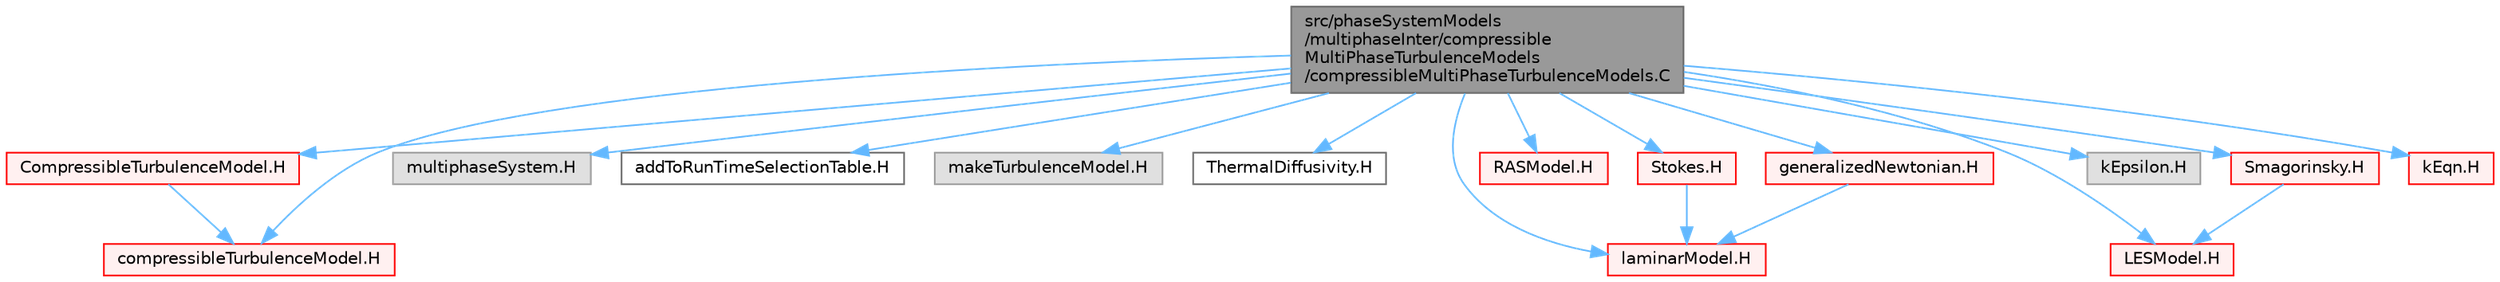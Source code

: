 digraph "src/phaseSystemModels/multiphaseInter/compressibleMultiPhaseTurbulenceModels/compressibleMultiPhaseTurbulenceModels.C"
{
 // LATEX_PDF_SIZE
  bgcolor="transparent";
  edge [fontname=Helvetica,fontsize=10,labelfontname=Helvetica,labelfontsize=10];
  node [fontname=Helvetica,fontsize=10,shape=box,height=0.2,width=0.4];
  Node1 [id="Node000001",label="src/phaseSystemModels\l/multiphaseInter/compressible\lMultiPhaseTurbulenceModels\l/compressibleMultiPhaseTurbulenceModels.C",height=0.2,width=0.4,color="gray40", fillcolor="grey60", style="filled", fontcolor="black",tooltip=" "];
  Node1 -> Node2 [id="edge1_Node000001_Node000002",color="steelblue1",style="solid",tooltip=" "];
  Node2 [id="Node000002",label="CompressibleTurbulenceModel.H",height=0.2,width=0.4,color="red", fillcolor="#FFF0F0", style="filled",URL="$CompressibleTurbulenceModel_8H.html",tooltip=" "];
  Node2 -> Node389 [id="edge2_Node000002_Node000389",color="steelblue1",style="solid",tooltip=" "];
  Node389 [id="Node000389",label="compressibleTurbulenceModel.H",height=0.2,width=0.4,color="red", fillcolor="#FFF0F0", style="filled",URL="$compressibleTurbulenceModel_8H.html",tooltip=" "];
  Node1 -> Node389 [id="edge3_Node000001_Node000389",color="steelblue1",style="solid",tooltip=" "];
  Node1 -> Node390 [id="edge4_Node000001_Node000390",color="steelblue1",style="solid",tooltip=" "];
  Node390 [id="Node000390",label="multiphaseSystem.H",height=0.2,width=0.4,color="grey60", fillcolor="#E0E0E0", style="filled",tooltip=" "];
  Node1 -> Node391 [id="edge5_Node000001_Node000391",color="steelblue1",style="solid",tooltip=" "];
  Node391 [id="Node000391",label="addToRunTimeSelectionTable.H",height=0.2,width=0.4,color="grey40", fillcolor="white", style="filled",URL="$addToRunTimeSelectionTable_8H.html",tooltip="Macros for easy insertion into run-time selection tables."];
  Node1 -> Node392 [id="edge6_Node000001_Node000392",color="steelblue1",style="solid",tooltip=" "];
  Node392 [id="Node000392",label="makeTurbulenceModel.H",height=0.2,width=0.4,color="grey60", fillcolor="#E0E0E0", style="filled",tooltip=" "];
  Node1 -> Node393 [id="edge7_Node000001_Node000393",color="steelblue1",style="solid",tooltip=" "];
  Node393 [id="Node000393",label="ThermalDiffusivity.H",height=0.2,width=0.4,color="grey40", fillcolor="white", style="filled",URL="$ThermalDiffusivity_8H.html",tooltip=" "];
  Node1 -> Node394 [id="edge8_Node000001_Node000394",color="steelblue1",style="solid",tooltip=" "];
  Node394 [id="Node000394",label="laminarModel.H",height=0.2,width=0.4,color="red", fillcolor="#FFF0F0", style="filled",URL="$laminarModel_8H.html",tooltip=" "];
  Node1 -> Node395 [id="edge9_Node000001_Node000395",color="steelblue1",style="solid",tooltip=" "];
  Node395 [id="Node000395",label="RASModel.H",height=0.2,width=0.4,color="red", fillcolor="#FFF0F0", style="filled",URL="$RASModel_8H.html",tooltip=" "];
  Node1 -> Node396 [id="edge10_Node000001_Node000396",color="steelblue1",style="solid",tooltip=" "];
  Node396 [id="Node000396",label="LESModel.H",height=0.2,width=0.4,color="red", fillcolor="#FFF0F0", style="filled",URL="$LESModel_8H.html",tooltip=" "];
  Node1 -> Node398 [id="edge11_Node000001_Node000398",color="steelblue1",style="solid",tooltip=" "];
  Node398 [id="Node000398",label="Stokes.H",height=0.2,width=0.4,color="red", fillcolor="#FFF0F0", style="filled",URL="$Stokes_8H.html",tooltip=" "];
  Node398 -> Node394 [id="edge12_Node000398_Node000394",color="steelblue1",style="solid",tooltip=" "];
  Node1 -> Node400 [id="edge13_Node000001_Node000400",color="steelblue1",style="solid",tooltip=" "];
  Node400 [id="Node000400",label="generalizedNewtonian.H",height=0.2,width=0.4,color="red", fillcolor="#FFF0F0", style="filled",URL="$generalizedNewtonian_8H.html",tooltip=" "];
  Node400 -> Node394 [id="edge14_Node000400_Node000394",color="steelblue1",style="solid",tooltip=" "];
  Node1 -> Node402 [id="edge15_Node000001_Node000402",color="steelblue1",style="solid",tooltip=" "];
  Node402 [id="Node000402",label="kEpsilon.H",height=0.2,width=0.4,color="grey60", fillcolor="#E0E0E0", style="filled",tooltip=" "];
  Node1 -> Node403 [id="edge16_Node000001_Node000403",color="steelblue1",style="solid",tooltip=" "];
  Node403 [id="Node000403",label="Smagorinsky.H",height=0.2,width=0.4,color="red", fillcolor="#FFF0F0", style="filled",URL="$Smagorinsky_8H.html",tooltip=" "];
  Node403 -> Node396 [id="edge17_Node000403_Node000396",color="steelblue1",style="solid",tooltip=" "];
  Node1 -> Node406 [id="edge18_Node000001_Node000406",color="steelblue1",style="solid",tooltip=" "];
  Node406 [id="Node000406",label="kEqn.H",height=0.2,width=0.4,color="red", fillcolor="#FFF0F0", style="filled",URL="$kEqn_8H.html",tooltip=" "];
}
